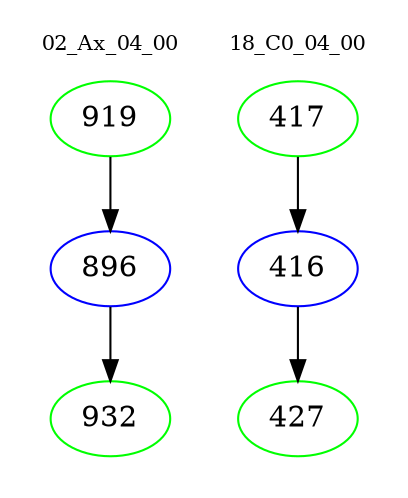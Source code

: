 digraph{
subgraph cluster_0 {
color = white
label = "02_Ax_04_00";
fontsize=10;
T0_919 [label="919", color="green"]
T0_919 -> T0_896 [color="black"]
T0_896 [label="896", color="blue"]
T0_896 -> T0_932 [color="black"]
T0_932 [label="932", color="green"]
}
subgraph cluster_1 {
color = white
label = "18_C0_04_00";
fontsize=10;
T1_417 [label="417", color="green"]
T1_417 -> T1_416 [color="black"]
T1_416 [label="416", color="blue"]
T1_416 -> T1_427 [color="black"]
T1_427 [label="427", color="green"]
}
}
